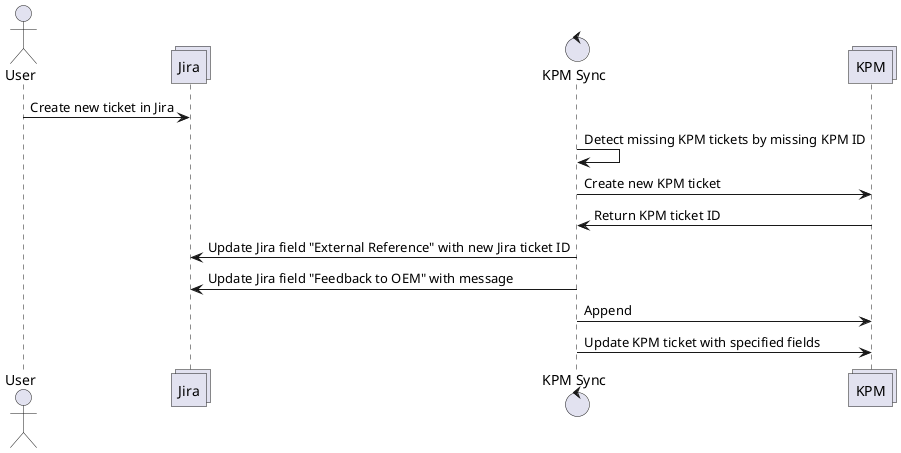 @startuml
actor User
collections Jira
control "KPM Sync" as App
collections KPM
User -> Jira: Create new ticket in Jira
App -> App: Detect missing KPM tickets by missing KPM ID
App -> KPM: Create new KPM ticket
KPM -> App: Return KPM ticket ID
App -> Jira: Update Jira field "External Reference" with new Jira ticket ID
App -> Jira: Update Jira field "Feedback to OEM" with message
App -> KPM: Append
App -> KPM: Update KPM ticket with specified fields
@enduml